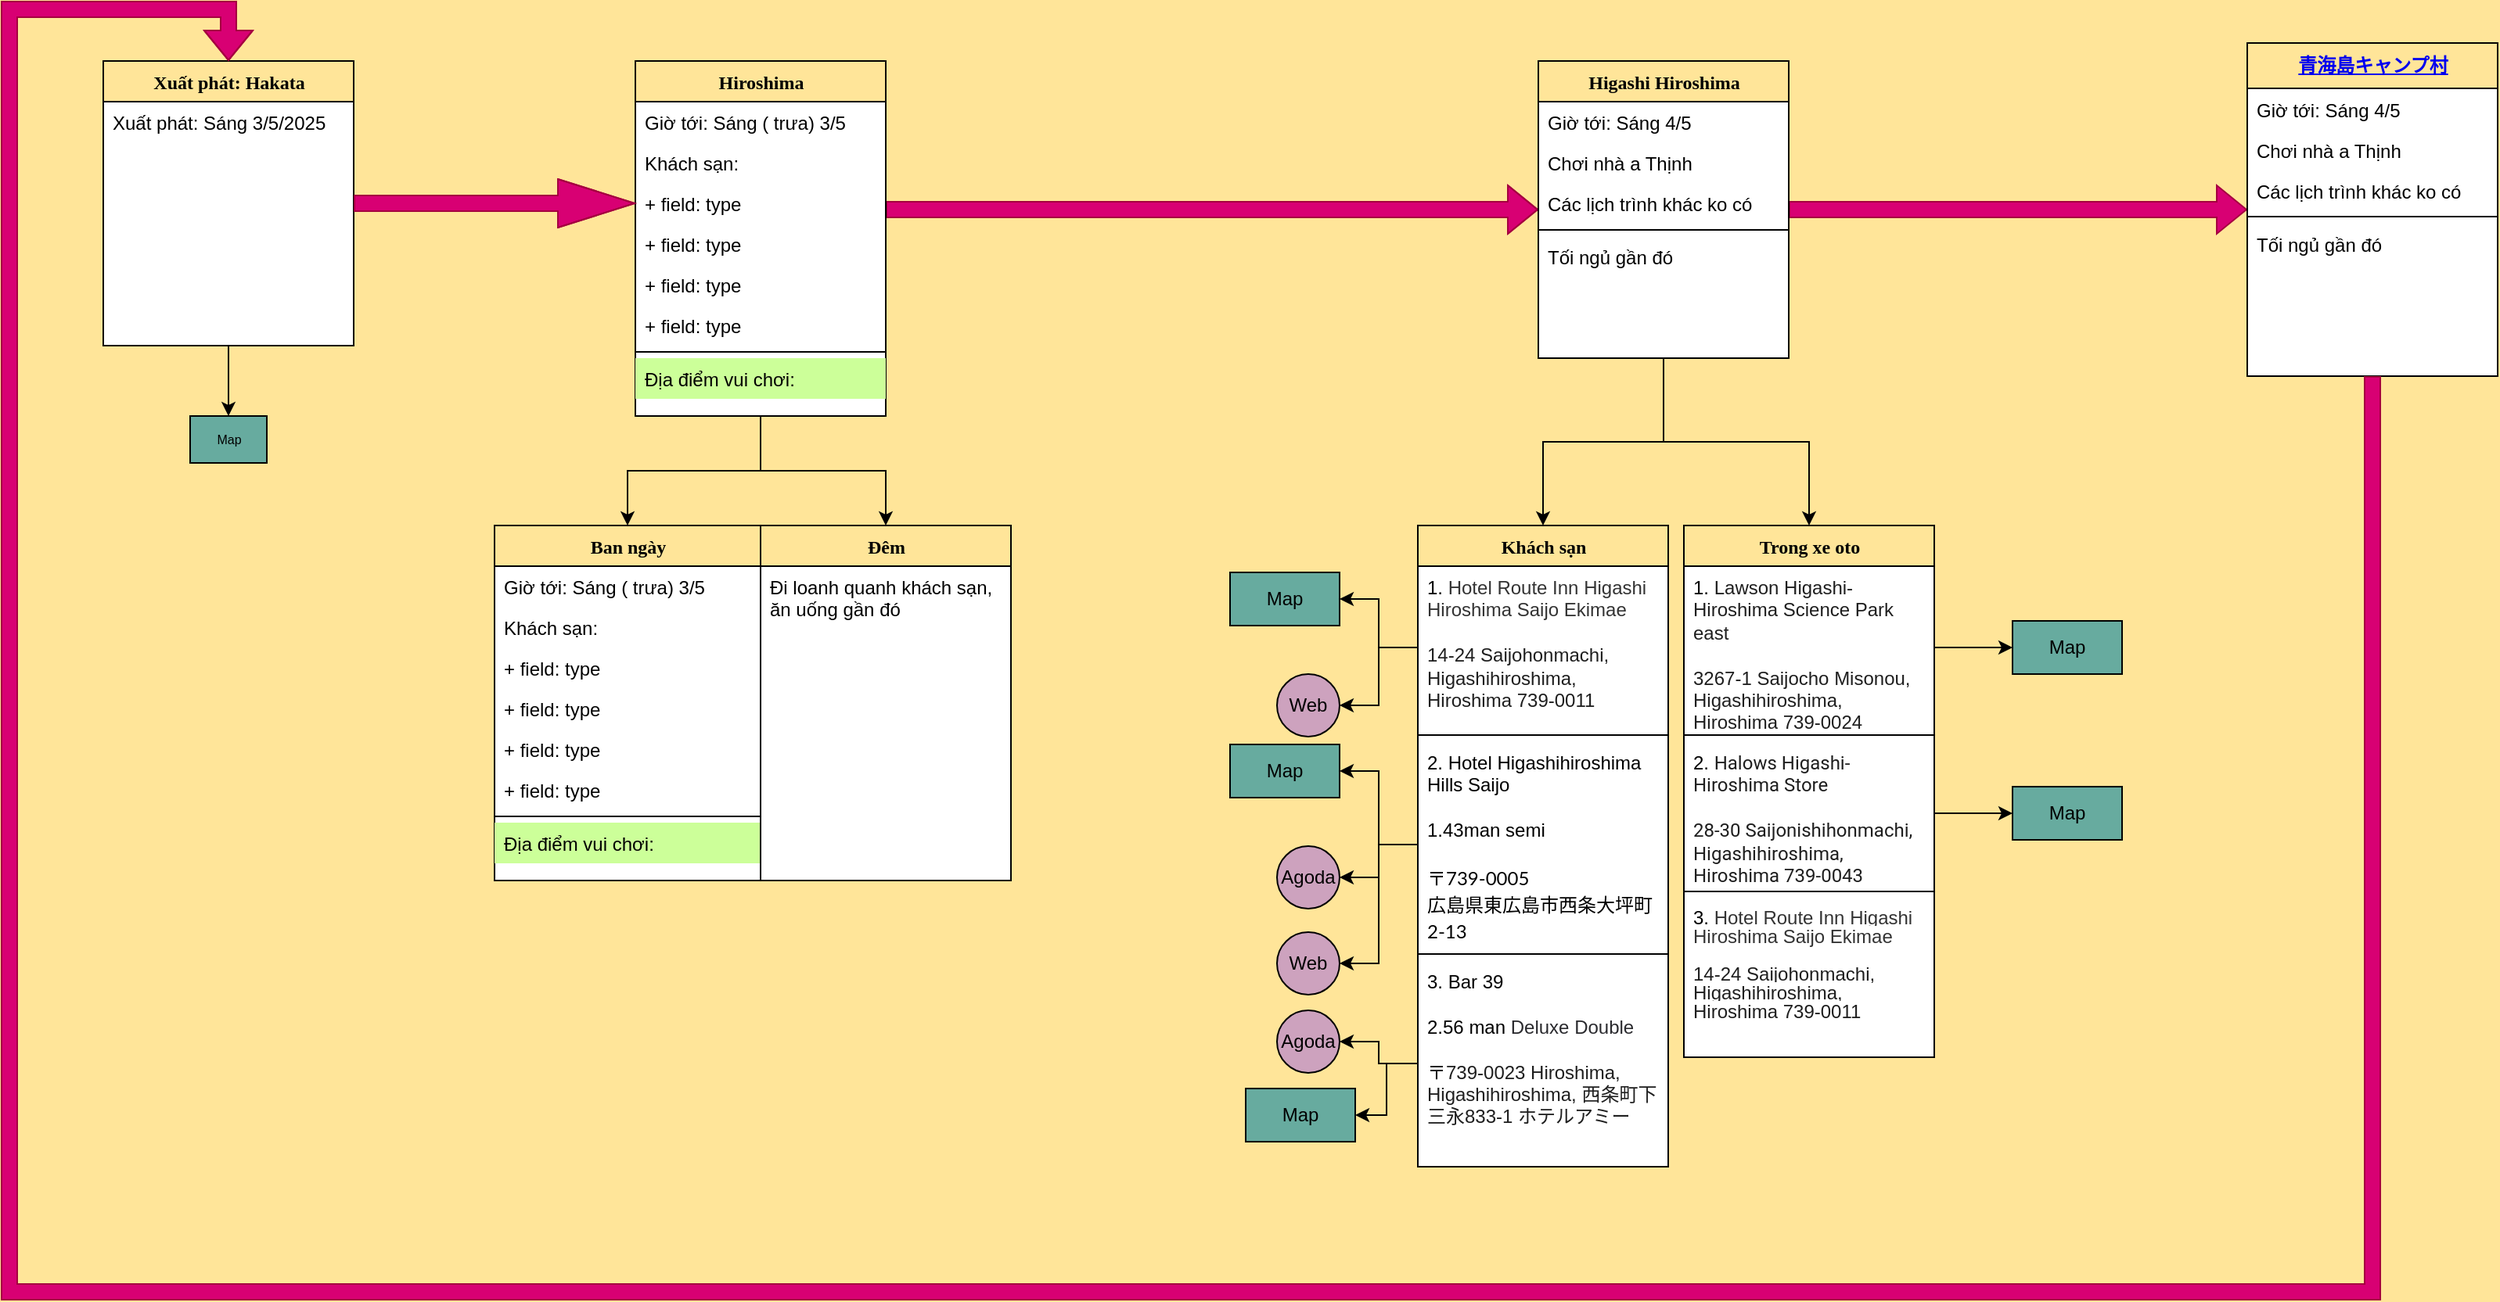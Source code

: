 <mxfile version="26.2.14">
  <diagram name="Page-1" id="9f46799a-70d6-7492-0946-bef42562c5a5">
    <mxGraphModel dx="1568" dy="2512" grid="1" gridSize="10" guides="1" tooltips="1" connect="1" arrows="1" fold="1" page="1" pageScale="1" pageWidth="1654" pageHeight="1169" background="#FFE599" math="0" shadow="0">
      <root>
        <mxCell id="0" />
        <mxCell id="1" parent="0" />
        <mxCell id="JoN7KsLRaaK6xxKw_jyw-68" value="" style="edgeStyle=orthogonalEdgeStyle;rounded=0;orthogonalLoop=1;jettySize=auto;html=1;entryX=0.5;entryY=1;entryDx=0;entryDy=0;" parent="1" source="78961159f06e98e8-17" target="JoN7KsLRaaK6xxKw_jyw-71" edge="1">
          <mxGeometry relative="1" as="geometry">
            <mxPoint x="-59.947" y="406" as="targetPoint" />
            <Array as="points">
              <mxPoint x="170" y="300" />
              <mxPoint x="170" y="300" />
            </Array>
          </mxGeometry>
        </mxCell>
        <mxCell id="78961159f06e98e8-17" value="Xuất phát: Hakata" style="swimlane;html=1;fontStyle=1;align=center;verticalAlign=top;childLayout=stackLayout;horizontal=1;startSize=26;horizontalStack=0;resizeParent=1;resizeLast=0;collapsible=1;marginBottom=0;swimlaneFillColor=#ffffff;rounded=0;shadow=0;comic=0;labelBackgroundColor=none;strokeWidth=1;fillColor=none;fontFamily=Verdana;fontSize=12" parent="1" vertex="1">
          <mxGeometry x="90" y="83" width="160" height="182" as="geometry" />
        </mxCell>
        <mxCell id="78961159f06e98e8-21" value="Xuất phát: Sáng 3/5/2025" style="text;html=1;strokeColor=none;fillColor=none;align=left;verticalAlign=top;spacingLeft=4;spacingRight=4;whiteSpace=wrap;overflow=hidden;rotatable=0;points=[[0,0.5],[1,0.5]];portConstraint=eastwest;" parent="78961159f06e98e8-17" vertex="1">
          <mxGeometry y="26" width="160" height="26" as="geometry" />
        </mxCell>
        <mxCell id="78961159f06e98e8-122" style="edgeStyle=elbowEdgeStyle;html=1;labelBackgroundColor=none;startFill=0;endArrow=open;endFill=0;fontFamily=Verdana;fontSize=12;elbow=vertical;shape=flexArrow;fillColor=#d80073;strokeColor=#A50040;" parent="1" source="78961159f06e98e8-30" target="78961159f06e98e8-43" edge="1">
          <mxGeometry relative="1" as="geometry" />
        </mxCell>
        <mxCell id="JoN7KsLRaaK6xxKw_jyw-14" value="" style="edgeStyle=orthogonalEdgeStyle;rounded=0;orthogonalLoop=1;jettySize=auto;html=1;" parent="1" source="78961159f06e98e8-30" target="JoN7KsLRaaK6xxKw_jyw-5" edge="1">
          <mxGeometry relative="1" as="geometry" />
        </mxCell>
        <mxCell id="JoN7KsLRaaK6xxKw_jyw-24" value="" style="edgeStyle=orthogonalEdgeStyle;rounded=0;orthogonalLoop=1;jettySize=auto;html=1;" parent="1" source="78961159f06e98e8-30" target="JoN7KsLRaaK6xxKw_jyw-15" edge="1">
          <mxGeometry relative="1" as="geometry" />
        </mxCell>
        <mxCell id="78961159f06e98e8-30" value="Hiroshima" style="swimlane;html=1;fontStyle=1;align=center;verticalAlign=top;childLayout=stackLayout;horizontal=1;startSize=26;horizontalStack=0;resizeParent=1;resizeLast=0;collapsible=1;marginBottom=0;swimlaneFillColor=#ffffff;rounded=0;shadow=0;comic=0;labelBackgroundColor=none;strokeWidth=1;fillColor=none;fontFamily=Verdana;fontSize=12" parent="1" vertex="1">
          <mxGeometry x="430" y="83" width="160" height="227" as="geometry" />
        </mxCell>
        <mxCell id="78961159f06e98e8-31" value="Giờ tới: Sáng ( trưa) 3/5&lt;div&gt;&lt;br&gt;&lt;/div&gt;" style="text;html=1;strokeColor=none;fillColor=none;align=left;verticalAlign=top;spacingLeft=4;spacingRight=4;whiteSpace=wrap;overflow=hidden;rotatable=0;points=[[0,0.5],[1,0.5]];portConstraint=eastwest;" parent="78961159f06e98e8-30" vertex="1">
          <mxGeometry y="26" width="160" height="26" as="geometry" />
        </mxCell>
        <mxCell id="78961159f06e98e8-32" value="Khách sạn:" style="text;html=1;strokeColor=none;fillColor=none;align=left;verticalAlign=top;spacingLeft=4;spacingRight=4;whiteSpace=wrap;overflow=hidden;rotatable=0;points=[[0,0.5],[1,0.5]];portConstraint=eastwest;" parent="78961159f06e98e8-30" vertex="1">
          <mxGeometry y="52" width="160" height="26" as="geometry" />
        </mxCell>
        <mxCell id="78961159f06e98e8-33" value="+ field: type" style="text;html=1;strokeColor=none;fillColor=none;align=left;verticalAlign=top;spacingLeft=4;spacingRight=4;whiteSpace=wrap;overflow=hidden;rotatable=0;points=[[0,0.5],[1,0.5]];portConstraint=eastwest;" parent="78961159f06e98e8-30" vertex="1">
          <mxGeometry y="78" width="160" height="26" as="geometry" />
        </mxCell>
        <mxCell id="78961159f06e98e8-34" value="+ field: type" style="text;html=1;strokeColor=none;fillColor=none;align=left;verticalAlign=top;spacingLeft=4;spacingRight=4;whiteSpace=wrap;overflow=hidden;rotatable=0;points=[[0,0.5],[1,0.5]];portConstraint=eastwest;" parent="78961159f06e98e8-30" vertex="1">
          <mxGeometry y="104" width="160" height="26" as="geometry" />
        </mxCell>
        <mxCell id="78961159f06e98e8-36" value="+ field: type" style="text;html=1;strokeColor=none;fillColor=none;align=left;verticalAlign=top;spacingLeft=4;spacingRight=4;whiteSpace=wrap;overflow=hidden;rotatable=0;points=[[0,0.5],[1,0.5]];portConstraint=eastwest;" parent="78961159f06e98e8-30" vertex="1">
          <mxGeometry y="130" width="160" height="26" as="geometry" />
        </mxCell>
        <mxCell id="78961159f06e98e8-37" value="+ field: type" style="text;html=1;strokeColor=none;fillColor=none;align=left;verticalAlign=top;spacingLeft=4;spacingRight=4;whiteSpace=wrap;overflow=hidden;rotatable=0;points=[[0,0.5],[1,0.5]];portConstraint=eastwest;" parent="78961159f06e98e8-30" vertex="1">
          <mxGeometry y="156" width="160" height="26" as="geometry" />
        </mxCell>
        <mxCell id="78961159f06e98e8-38" value="" style="line;html=1;strokeWidth=1;fillColor=none;align=left;verticalAlign=middle;spacingTop=-1;spacingLeft=3;spacingRight=3;rotatable=0;labelPosition=right;points=[];portConstraint=eastwest;" parent="78961159f06e98e8-30" vertex="1">
          <mxGeometry y="182" width="160" height="8" as="geometry" />
        </mxCell>
        <mxCell id="78961159f06e98e8-39" value="Địa điểm vui chơi:" style="text;html=1;strokeColor=none;fillColor=#CCFF99;align=left;verticalAlign=top;spacingLeft=4;spacingRight=4;whiteSpace=wrap;overflow=hidden;rotatable=0;points=[[0,0.5],[1,0.5]];portConstraint=eastwest;shadow=0;" parent="78961159f06e98e8-30" vertex="1">
          <mxGeometry y="190" width="160" height="26" as="geometry" />
        </mxCell>
        <mxCell id="JoN7KsLRaaK6xxKw_jyw-35" value="" style="edgeStyle=orthogonalEdgeStyle;rounded=0;orthogonalLoop=1;jettySize=auto;html=1;" parent="1" source="78961159f06e98e8-43" target="JoN7KsLRaaK6xxKw_jyw-28" edge="1">
          <mxGeometry relative="1" as="geometry" />
        </mxCell>
        <mxCell id="JoN7KsLRaaK6xxKw_jyw-37" value="" style="edgeStyle=orthogonalEdgeStyle;rounded=0;orthogonalLoop=1;jettySize=auto;html=1;entryX=0.5;entryY=0;entryDx=0;entryDy=0;" parent="1" source="78961159f06e98e8-43" target="JoN7KsLRaaK6xxKw_jyw-38" edge="1">
          <mxGeometry relative="1" as="geometry">
            <mxPoint x="1270" y="410" as="targetPoint" />
          </mxGeometry>
        </mxCell>
        <mxCell id="JoN7KsLRaaK6xxKw_jyw-66" value="" style="edgeStyle=orthogonalEdgeStyle;rounded=0;orthogonalLoop=1;jettySize=auto;html=1;shape=flexArrow;fillColor=#d80073;strokeColor=#A50040;" parent="1" source="78961159f06e98e8-43" target="JoN7KsLRaaK6xxKw_jyw-60" edge="1">
          <mxGeometry relative="1" as="geometry" />
        </mxCell>
        <mxCell id="78961159f06e98e8-43" value="Higashi Hiroshima" style="swimlane;html=1;fontStyle=1;align=center;verticalAlign=top;childLayout=stackLayout;horizontal=1;startSize=26;horizontalStack=0;resizeParent=1;resizeLast=0;collapsible=1;marginBottom=0;swimlaneFillColor=#ffffff;rounded=0;shadow=0;comic=0;labelBackgroundColor=none;strokeWidth=1;fillColor=none;fontFamily=Verdana;fontSize=12" parent="1" vertex="1">
          <mxGeometry x="1007" y="83" width="160" height="190" as="geometry">
            <mxRectangle x="1007" y="83" width="150" height="30" as="alternateBounds" />
          </mxGeometry>
        </mxCell>
        <mxCell id="78961159f06e98e8-44" value="Giờ tới: Sáng 4/5" style="text;html=1;strokeColor=none;fillColor=none;align=left;verticalAlign=top;spacingLeft=4;spacingRight=4;whiteSpace=wrap;overflow=hidden;rotatable=0;points=[[0,0.5],[1,0.5]];portConstraint=eastwest;" parent="78961159f06e98e8-43" vertex="1">
          <mxGeometry y="26" width="160" height="26" as="geometry" />
        </mxCell>
        <UserObject label="Chơi nhà a Thịnh" link="https://www.google.co.jp/maps/place/Saijocho+Misonou,+Higashihiroshima,+Hiroshima+739-0024/@34.402,132.742,122m/data=!3m1!1e3!4m6!3m5!1s0x35506f763e3abc51:0x7994c2b60218ba3d!8m2!3d34.405!4d132.75!16s%2Fg%2F1pxxwy7wf?authuser=0&amp;hl=en&amp;entry=ttu&amp;g_ep=EgoyMDI1MDQyMy4wIKXMDSoASAFQAw%3D%3D" id="78961159f06e98e8-45">
          <mxCell style="text;html=1;strokeColor=none;fillColor=none;align=left;verticalAlign=top;spacingLeft=4;spacingRight=4;whiteSpace=wrap;overflow=hidden;rotatable=0;points=[[0,0.5],[1,0.5]];portConstraint=eastwest;" parent="78961159f06e98e8-43" vertex="1">
            <mxGeometry y="52" width="160" height="26" as="geometry" />
          </mxCell>
        </UserObject>
        <mxCell id="78961159f06e98e8-49" value="Các lịch trình khác ko có" style="text;html=1;strokeColor=none;fillColor=none;align=left;verticalAlign=top;spacingLeft=4;spacingRight=4;whiteSpace=wrap;overflow=hidden;rotatable=0;points=[[0,0.5],[1,0.5]];portConstraint=eastwest;" parent="78961159f06e98e8-43" vertex="1">
          <mxGeometry y="78" width="160" height="26" as="geometry" />
        </mxCell>
        <mxCell id="78961159f06e98e8-51" value="" style="line;html=1;strokeWidth=1;fillColor=none;align=left;verticalAlign=middle;spacingTop=-1;spacingLeft=3;spacingRight=3;rotatable=0;labelPosition=right;points=[];portConstraint=eastwest;" parent="78961159f06e98e8-43" vertex="1">
          <mxGeometry y="104" width="160" height="8" as="geometry" />
        </mxCell>
        <mxCell id="JoN7KsLRaaK6xxKw_jyw-26" value="Tối ngủ gần đó" style="text;html=1;strokeColor=none;fillColor=none;align=left;verticalAlign=top;spacingLeft=4;spacingRight=4;whiteSpace=wrap;overflow=hidden;rotatable=0;points=[[0,0.5],[1,0.5]];portConstraint=eastwest;" parent="78961159f06e98e8-43" vertex="1">
          <mxGeometry y="112" width="160" height="26" as="geometry" />
        </mxCell>
        <mxCell id="78961159f06e98e8-121" style="edgeStyle=elbowEdgeStyle;html=1;labelBackgroundColor=none;startFill=0;startSize=8;endArrow=diamondThin;endFill=0;endSize=16;fontFamily=Verdana;fontSize=12;elbow=vertical;shape=flexArrow;fillColor=#d80073;strokeColor=#A50040;" parent="1" source="78961159f06e98e8-17" target="78961159f06e98e8-30" edge="1">
          <mxGeometry relative="1" as="geometry">
            <mxPoint x="250" y="259.882" as="sourcePoint" />
          </mxGeometry>
        </mxCell>
        <mxCell id="JoN7KsLRaaK6xxKw_jyw-5" value="Ban ngày" style="swimlane;html=1;fontStyle=1;align=center;verticalAlign=top;childLayout=stackLayout;horizontal=1;startSize=26;horizontalStack=0;resizeParent=1;resizeLast=0;collapsible=1;marginBottom=0;swimlaneFillColor=#ffffff;rounded=0;shadow=0;comic=0;labelBackgroundColor=none;strokeWidth=1;fillColor=none;fontFamily=Verdana;fontSize=12" parent="1" vertex="1">
          <mxGeometry x="340" y="380" width="170" height="227" as="geometry" />
        </mxCell>
        <mxCell id="JoN7KsLRaaK6xxKw_jyw-6" value="Giờ tới: Sáng ( trưa) 3/5&lt;div&gt;&lt;br&gt;&lt;/div&gt;" style="text;html=1;strokeColor=none;fillColor=none;align=left;verticalAlign=top;spacingLeft=4;spacingRight=4;whiteSpace=wrap;overflow=hidden;rotatable=0;points=[[0,0.5],[1,0.5]];portConstraint=eastwest;" parent="JoN7KsLRaaK6xxKw_jyw-5" vertex="1">
          <mxGeometry y="26" width="170" height="26" as="geometry" />
        </mxCell>
        <mxCell id="JoN7KsLRaaK6xxKw_jyw-7" value="Khách sạn:" style="text;html=1;strokeColor=none;fillColor=none;align=left;verticalAlign=top;spacingLeft=4;spacingRight=4;whiteSpace=wrap;overflow=hidden;rotatable=0;points=[[0,0.5],[1,0.5]];portConstraint=eastwest;" parent="JoN7KsLRaaK6xxKw_jyw-5" vertex="1">
          <mxGeometry y="52" width="170" height="26" as="geometry" />
        </mxCell>
        <mxCell id="JoN7KsLRaaK6xxKw_jyw-8" value="+ field: type" style="text;html=1;strokeColor=none;fillColor=none;align=left;verticalAlign=top;spacingLeft=4;spacingRight=4;whiteSpace=wrap;overflow=hidden;rotatable=0;points=[[0,0.5],[1,0.5]];portConstraint=eastwest;" parent="JoN7KsLRaaK6xxKw_jyw-5" vertex="1">
          <mxGeometry y="78" width="170" height="26" as="geometry" />
        </mxCell>
        <mxCell id="JoN7KsLRaaK6xxKw_jyw-9" value="+ field: type" style="text;html=1;strokeColor=none;fillColor=none;align=left;verticalAlign=top;spacingLeft=4;spacingRight=4;whiteSpace=wrap;overflow=hidden;rotatable=0;points=[[0,0.5],[1,0.5]];portConstraint=eastwest;" parent="JoN7KsLRaaK6xxKw_jyw-5" vertex="1">
          <mxGeometry y="104" width="170" height="26" as="geometry" />
        </mxCell>
        <mxCell id="JoN7KsLRaaK6xxKw_jyw-10" value="+ field: type" style="text;html=1;strokeColor=none;fillColor=none;align=left;verticalAlign=top;spacingLeft=4;spacingRight=4;whiteSpace=wrap;overflow=hidden;rotatable=0;points=[[0,0.5],[1,0.5]];portConstraint=eastwest;" parent="JoN7KsLRaaK6xxKw_jyw-5" vertex="1">
          <mxGeometry y="130" width="170" height="26" as="geometry" />
        </mxCell>
        <mxCell id="JoN7KsLRaaK6xxKw_jyw-11" value="+ field: type" style="text;html=1;strokeColor=none;fillColor=none;align=left;verticalAlign=top;spacingLeft=4;spacingRight=4;whiteSpace=wrap;overflow=hidden;rotatable=0;points=[[0,0.5],[1,0.5]];portConstraint=eastwest;" parent="JoN7KsLRaaK6xxKw_jyw-5" vertex="1">
          <mxGeometry y="156" width="170" height="26" as="geometry" />
        </mxCell>
        <mxCell id="JoN7KsLRaaK6xxKw_jyw-12" value="" style="line;html=1;strokeWidth=1;fillColor=none;align=left;verticalAlign=middle;spacingTop=-1;spacingLeft=3;spacingRight=3;rotatable=0;labelPosition=right;points=[];portConstraint=eastwest;" parent="JoN7KsLRaaK6xxKw_jyw-5" vertex="1">
          <mxGeometry y="182" width="170" height="8" as="geometry" />
        </mxCell>
        <mxCell id="JoN7KsLRaaK6xxKw_jyw-13" value="Địa điểm vui chơi:" style="text;html=1;strokeColor=none;fillColor=#CCFF99;align=left;verticalAlign=top;spacingLeft=4;spacingRight=4;whiteSpace=wrap;overflow=hidden;rotatable=0;points=[[0,0.5],[1,0.5]];portConstraint=eastwest;shadow=0;" parent="JoN7KsLRaaK6xxKw_jyw-5" vertex="1">
          <mxGeometry y="190" width="170" height="26" as="geometry" />
        </mxCell>
        <mxCell id="JoN7KsLRaaK6xxKw_jyw-15" value="Đêm" style="swimlane;html=1;fontStyle=1;align=center;verticalAlign=top;childLayout=stackLayout;horizontal=1;startSize=26;horizontalStack=0;resizeParent=1;resizeLast=0;collapsible=1;marginBottom=0;swimlaneFillColor=#ffffff;rounded=0;shadow=0;comic=0;labelBackgroundColor=none;strokeWidth=1;fillColor=none;fontFamily=Verdana;fontSize=12" parent="1" vertex="1">
          <mxGeometry x="510" y="380" width="160" height="227" as="geometry" />
        </mxCell>
        <mxCell id="JoN7KsLRaaK6xxKw_jyw-16" value="&lt;div&gt;Đi loanh quanh khách sạn, ăn uống gần đó&lt;/div&gt;" style="text;html=1;strokeColor=none;fillColor=none;align=left;verticalAlign=top;spacingLeft=4;spacingRight=4;whiteSpace=wrap;overflow=hidden;rotatable=0;points=[[0,0.5],[1,0.5]];portConstraint=eastwest;" parent="JoN7KsLRaaK6xxKw_jyw-15" vertex="1">
          <mxGeometry y="26" width="160" height="94" as="geometry" />
        </mxCell>
        <mxCell id="JoN7KsLRaaK6xxKw_jyw-28" value="Khách sạn" style="swimlane;html=1;fontStyle=1;align=center;verticalAlign=top;childLayout=stackLayout;horizontal=1;startSize=26;horizontalStack=0;resizeParent=1;resizeLast=0;collapsible=1;marginBottom=0;swimlaneFillColor=#ffffff;rounded=0;shadow=0;comic=0;labelBackgroundColor=none;strokeWidth=1;fillColor=none;fontFamily=Verdana;fontSize=12" parent="1" vertex="1">
          <mxGeometry x="930" y="380" width="160" height="410" as="geometry" />
        </mxCell>
        <mxCell id="JoN7KsLRaaK6xxKw_jyw-29" value="1.&amp;nbsp;&lt;span style=&quot;background-color: light-dark(rgb(255, 255, 255), rgb(18, 18, 18)); color: light-dark(rgb(51, 51, 51), rgb(193, 193, 193));&quot;&gt;Hotel Route Inn Higashi Hiroshima Saijo Ekimae&lt;/span&gt;&lt;div&gt;&lt;span style=&quot;background-color: rgb(255, 255, 255); color: rgb(31, 31, 31);&quot;&gt;&lt;font&gt;&lt;br&gt;&lt;/font&gt;&lt;/span&gt;&lt;/div&gt;&lt;div&gt;&lt;span style=&quot;background-color: rgb(255, 255, 255); color: rgb(31, 31, 31);&quot;&gt;&lt;font&gt;14-24 Saijohonmachi, Higashihiroshima, Hiroshima 739-0011&lt;/font&gt;&lt;/span&gt;&lt;/div&gt;" style="text;html=1;strokeColor=none;fillColor=none;align=left;verticalAlign=top;spacingLeft=4;spacingRight=4;whiteSpace=wrap;overflow=hidden;rotatable=0;points=[[0,0.5],[1,0.5]];portConstraint=eastwest;" parent="JoN7KsLRaaK6xxKw_jyw-28" vertex="1">
          <mxGeometry y="26" width="160" height="104" as="geometry" />
        </mxCell>
        <mxCell id="JoN7KsLRaaK6xxKw_jyw-33" value="" style="line;html=1;strokeWidth=1;fillColor=none;align=left;verticalAlign=middle;spacingTop=-1;spacingLeft=3;spacingRight=3;rotatable=0;labelPosition=right;points=[];portConstraint=eastwest;" parent="JoN7KsLRaaK6xxKw_jyw-28" vertex="1">
          <mxGeometry y="130" width="160" height="8" as="geometry" />
        </mxCell>
        <mxCell id="OmoUH2IWQq69Jm8DR1YI-1" value="&lt;font style=&quot;background-color: light-dark(#ffffff, var(--ge-dark-color, #121212));&quot; face=&quot;Helvetica&quot;&gt;2.&amp;nbsp;&lt;span&gt;Hotel Higashihiroshima Hills Saijo&lt;/span&gt;&lt;/font&gt;&lt;div&gt;&lt;span style=&quot;background-color: light-dark(#ffffff, var(--ge-dark-color, #121212));&quot;&gt;&lt;font&gt;&lt;br&gt;&lt;/font&gt;&lt;/span&gt;&lt;/div&gt;&lt;div&gt;&lt;span style=&quot;background-color: light-dark(#ffffff, var(--ge-dark-color, #121212));&quot;&gt;&lt;font&gt;1.43man semi&lt;br&gt;&lt;/font&gt;&lt;/span&gt;&lt;div&gt;&lt;span style=&quot;background-color: light-dark(#ffffff, var(--ge-dark-color, #121212)); color: rgb(31, 31, 31);&quot;&gt;&lt;font face=&quot;Helvetica&quot;&gt;&lt;br&gt;&lt;/font&gt;&lt;/span&gt;&lt;/div&gt;&lt;div&gt;&lt;h3 style=&quot;padding: 0px; margin: 0px; box-sizing: border-box; font-weight: normal; font-family: Lato, &amp;quot;Noto Sans JP&amp;quot;, &amp;quot;ヒラギノ角ゴ ProN&amp;quot;, &amp;quot;Hiragino Kaku Gothic ProN&amp;quot;, メイリオ, Meiryo, &amp;quot;ＭＳ Ｐゴシック&amp;quot;, &amp;quot;MS PGothic&amp;quot;, sans-serif;&quot;&gt;&lt;span style=&quot;background-color: light-dark(#ffffff, var(--ge-dark-color, #121212));&quot;&gt;&lt;font style=&quot;font-size: 12px;&quot;&gt;〒739-0005&lt;br style=&quot;padding: 0px; margin: 0px; box-sizing: border-box;&quot;&gt;広島県東広島市西条大坪町2-13&lt;/font&gt;&lt;/span&gt;&lt;/h3&gt;&lt;/div&gt;&lt;/div&gt;" style="text;html=1;strokeColor=none;fillColor=none;align=left;verticalAlign=top;spacingLeft=4;spacingRight=4;whiteSpace=wrap;overflow=hidden;rotatable=0;points=[[0,0.5],[1,0.5]];portConstraint=eastwest;" parent="JoN7KsLRaaK6xxKw_jyw-28" vertex="1">
          <mxGeometry y="138" width="160" height="132" as="geometry" />
        </mxCell>
        <mxCell id="OmoUH2IWQq69Jm8DR1YI-11" value="" style="line;html=1;strokeWidth=1;fillColor=none;align=left;verticalAlign=middle;spacingTop=-1;spacingLeft=3;spacingRight=3;rotatable=0;labelPosition=right;points=[];portConstraint=eastwest;" parent="JoN7KsLRaaK6xxKw_jyw-28" vertex="1">
          <mxGeometry y="270" width="160" height="8" as="geometry" />
        </mxCell>
        <mxCell id="OmoUH2IWQq69Jm8DR1YI-8" value="&lt;font face=&quot;Helvetica&quot;&gt;3.&amp;nbsp;&lt;span style=&quot;background-color: rgb(255, 255, 255);&quot;&gt;Bar 39&lt;/span&gt;&lt;/font&gt;&lt;div&gt;&lt;font face=&quot;Helvetica&quot;&gt;&lt;br&gt;&lt;/font&gt;&lt;/div&gt;&lt;div&gt;&lt;font face=&quot;Helvetica&quot;&gt;2.56 man&amp;nbsp;&lt;/font&gt;&lt;span style=&quot;background-color: rgb(255, 255, 255); color: rgb(42, 42, 46);&quot;&gt;Deluxe Double&lt;/span&gt;&lt;/div&gt;&lt;div&gt;&lt;font color=&quot;#2a2a2e&quot;&gt;&lt;br&gt;&lt;/font&gt;&lt;div&gt;&lt;font color=&quot;#1f1f1f&quot;&gt;〒739-0023 Hiroshima, Higashihiroshima, 西条町下三永833-1 ホテルアミー&lt;/font&gt;&lt;/div&gt;&lt;/div&gt;" style="text;html=1;strokeColor=none;fillColor=none;align=left;verticalAlign=top;spacingLeft=4;spacingRight=4;whiteSpace=wrap;overflow=hidden;rotatable=0;points=[[0,0.5],[1,0.5]];portConstraint=eastwest;" parent="JoN7KsLRaaK6xxKw_jyw-28" vertex="1">
          <mxGeometry y="278" width="160" height="132" as="geometry" />
        </mxCell>
        <mxCell id="JoN7KsLRaaK6xxKw_jyw-38" value="Trong xe oto" style="swimlane;html=1;fontStyle=1;align=center;verticalAlign=top;childLayout=stackLayout;horizontal=1;startSize=26;horizontalStack=0;resizeParent=1;resizeLast=0;collapsible=1;marginBottom=0;swimlaneFillColor=#ffffff;rounded=0;shadow=0;comic=0;labelBackgroundColor=none;strokeWidth=1;fillColor=none;fontFamily=Verdana;fontSize=12" parent="1" vertex="1">
          <mxGeometry x="1100" y="380" width="160" height="340" as="geometry" />
        </mxCell>
        <mxCell id="JoN7KsLRaaK6xxKw_jyw-39" value="&lt;font face=&quot;Helvetica&quot;&gt;1.&amp;nbsp;&lt;span style=&quot;background-color: light-dark(rgb(255, 255, 255), rgb(18, 18, 18)); color: light-dark(rgb(31, 31, 31), rgb(210, 210, 210));&quot;&gt;Lawson Higashi-Hiroshima Science Park east&lt;/span&gt;&lt;/font&gt;&lt;div&gt;&lt;font face=&quot;Helvetica&quot;&gt;&lt;span style=&quot;background-color: light-dark(rgb(255, 255, 255), rgb(18, 18, 18));&quot;&gt;&lt;font color=&quot;#1f1f1f&quot;&gt;&lt;br&gt;&lt;/font&gt;&lt;/span&gt;&lt;/font&gt;&lt;/div&gt;&lt;div&gt;&lt;font face=&quot;Helvetica&quot;&gt;&lt;span style=&quot;background-color: light-dark(rgb(255, 255, 255), rgb(18, 18, 18));&quot;&gt;&lt;font color=&quot;#1f1f1f&quot;&gt;3267-1 Saijocho Misonou, Higashihiroshima, Hiroshima 739-0024&lt;/font&gt;&lt;/span&gt;&lt;/font&gt;&lt;/div&gt;" style="text;html=1;strokeColor=none;fillColor=none;align=left;verticalAlign=top;spacingLeft=4;spacingRight=4;whiteSpace=wrap;overflow=hidden;rotatable=0;points=[[0,0.5],[1,0.5]];portConstraint=eastwest;" parent="JoN7KsLRaaK6xxKw_jyw-38" vertex="1">
          <mxGeometry y="26" width="160" height="104" as="geometry" />
        </mxCell>
        <mxCell id="JoN7KsLRaaK6xxKw_jyw-43" value="" style="line;html=1;strokeWidth=1;fillColor=none;align=left;verticalAlign=middle;spacingTop=-1;spacingLeft=3;spacingRight=3;rotatable=0;labelPosition=right;points=[];portConstraint=eastwest;" parent="JoN7KsLRaaK6xxKw_jyw-38" vertex="1">
          <mxGeometry y="130" width="160" height="8" as="geometry" />
        </mxCell>
        <mxCell id="JoN7KsLRaaK6xxKw_jyw-44" value="&lt;font&gt;2.&amp;nbsp;&lt;/font&gt;&lt;span style=&quot;background-color: rgb(255, 255, 255); color: rgb(31, 31, 31); font-family: &amp;quot;Google Sans&amp;quot;, Roboto, Arial, sans-serif;&quot;&gt;Halows Higashi-Hiroshima Store&lt;/span&gt;&lt;div&gt;&lt;span style=&quot;background-color: rgb(255, 255, 255); color: rgb(31, 31, 31);&quot;&gt;&lt;font face=&quot;Google Sans, Roboto, Arial, sans-serif&quot; color=&quot;#1f1f1f&quot;&gt;&lt;br&gt;&lt;/font&gt;&lt;/span&gt;&lt;/div&gt;&lt;div&gt;&lt;span style=&quot;background-color: rgb(255, 255, 255); color: rgb(31, 31, 31);&quot;&gt;&lt;font face=&quot;Google Sans, Roboto, Arial, sans-serif&quot; color=&quot;#1f1f1f&quot;&gt;28-30 Saijonishihonmachi, Higashihiroshima, Hiroshima 739-0043&lt;/font&gt;&lt;/span&gt;&lt;/div&gt;" style="text;html=1;strokeColor=none;fillColor=none;align=left;verticalAlign=top;spacingLeft=4;spacingRight=4;whiteSpace=wrap;overflow=hidden;rotatable=0;points=[[0,0.5],[1,0.5]];portConstraint=eastwest;" parent="JoN7KsLRaaK6xxKw_jyw-38" vertex="1">
          <mxGeometry y="138" width="160" height="92" as="geometry" />
        </mxCell>
        <mxCell id="JoN7KsLRaaK6xxKw_jyw-58" value="" style="line;html=1;strokeWidth=1;fillColor=none;align=left;verticalAlign=middle;spacingTop=-1;spacingLeft=3;spacingRight=3;rotatable=0;labelPosition=right;points=[];portConstraint=eastwest;" parent="JoN7KsLRaaK6xxKw_jyw-38" vertex="1">
          <mxGeometry y="230" width="160" height="8" as="geometry" />
        </mxCell>
        <mxCell id="JoN7KsLRaaK6xxKw_jyw-57" value="&lt;div style=&quot;line-height: 100%;&quot;&gt;&lt;font&gt;3.&amp;nbsp;&lt;/font&gt;&lt;span style=&quot;background-color: light-dark(rgb(255, 255, 255), rgb(18, 18, 18)); color: light-dark(rgb(51, 51, 51), rgb(193, 193, 193));&quot;&gt;Hotel Route Inn Higashi Hiroshima Saijo Ekimae&lt;/span&gt;&lt;div&gt;&lt;span style=&quot;background-color: rgb(255, 255, 255); color: rgb(31, 31, 31);&quot;&gt;&lt;font color=&quot;#1f1f1f&quot;&gt;&lt;br&gt;&lt;/font&gt;&lt;/span&gt;&lt;/div&gt;&lt;div&gt;&lt;span style=&quot;background-color: rgb(255, 255, 255); color: rgb(31, 31, 31);&quot;&gt;&lt;font color=&quot;#1f1f1f&quot;&gt;14-24 Saijohonmachi, Higashihiroshima, Hiroshima 739-0011&lt;/font&gt;&lt;/span&gt;&lt;/div&gt;&lt;/div&gt;" style="text;html=1;strokeColor=none;fillColor=none;align=left;verticalAlign=top;spacingLeft=4;spacingRight=4;whiteSpace=wrap;overflow=hidden;rotatable=0;points=[[0,0.5],[1,0.5]];portConstraint=eastwest;" parent="JoN7KsLRaaK6xxKw_jyw-38" vertex="1">
          <mxGeometry y="238" width="160" height="102" as="geometry" />
        </mxCell>
        <mxCell id="JoN7KsLRaaK6xxKw_jyw-60" value="&lt;a href=&quot;https://www.google.co.jp/maps/place/%E9%9D%92%E6%B5%B7%E5%B3%B6%E3%82%AD%E3%83%A3%E3%83%B3%E3%83%97%E6%9D%91/@34.427,131.222,165m/data=!3m1!1e3!4m10!3m9!1s0x354359131a9f1bb5:0x4dac85babc166edd!5m3!1s2025-05-04!4m1!1i2!8m2!3d34.427!4d131.222!16s%2Fg%2F1tknyl1v?authuser=0&amp;amp;hl=en&amp;amp;entry=ttu&amp;amp;g_ep=EgoyMDI1MDQyMy4wIKXMDSoASAFQAw%3D%3D&quot;&gt;青海島キャンプ村&lt;/a&gt;" style="swimlane;fontStyle=1;align=center;verticalAlign=top;childLayout=stackLayout;horizontal=1;startSize=29;horizontalStack=0;resizeParent=1;resizeLast=0;collapsible=1;marginBottom=0;swimlaneFillColor=#ffffff;rounded=0;shadow=0;comic=0;labelBackgroundColor=none;strokeWidth=1;fillColor=none;fontFamily=Verdana;fontSize=12;direction=east;html=1;" parent="1" vertex="1">
          <mxGeometry x="1460" y="71.5" width="160" height="213" as="geometry">
            <mxRectangle x="1460" y="71.5" width="140" height="50" as="alternateBounds" />
          </mxGeometry>
        </mxCell>
        <mxCell id="JoN7KsLRaaK6xxKw_jyw-61" value="Giờ tới: Sáng 4/5" style="text;html=1;strokeColor=none;fillColor=none;align=left;verticalAlign=top;spacingLeft=4;spacingRight=4;whiteSpace=wrap;overflow=hidden;rotatable=0;points=[[0,0.5],[1,0.5]];portConstraint=eastwest;" parent="JoN7KsLRaaK6xxKw_jyw-60" vertex="1">
          <mxGeometry y="29" width="160" height="26" as="geometry" />
        </mxCell>
        <mxCell id="JoN7KsLRaaK6xxKw_jyw-62" value="Chơi nhà a Thịnh" style="text;html=1;strokeColor=none;fillColor=none;align=left;verticalAlign=top;spacingLeft=4;spacingRight=4;whiteSpace=wrap;overflow=hidden;rotatable=0;points=[[0,0.5],[1,0.5]];portConstraint=eastwest;" parent="JoN7KsLRaaK6xxKw_jyw-60" vertex="1">
          <mxGeometry y="55" width="160" height="26" as="geometry" />
        </mxCell>
        <mxCell id="JoN7KsLRaaK6xxKw_jyw-63" value="Các lịch trình khác ko có" style="text;html=1;strokeColor=none;fillColor=none;align=left;verticalAlign=top;spacingLeft=4;spacingRight=4;whiteSpace=wrap;overflow=hidden;rotatable=0;points=[[0,0.5],[1,0.5]];portConstraint=eastwest;" parent="JoN7KsLRaaK6xxKw_jyw-60" vertex="1">
          <mxGeometry y="81" width="160" height="26" as="geometry" />
        </mxCell>
        <mxCell id="JoN7KsLRaaK6xxKw_jyw-64" value="" style="line;html=1;strokeWidth=1;fillColor=none;align=left;verticalAlign=middle;spacingTop=-1;spacingLeft=3;spacingRight=3;rotatable=0;labelPosition=right;points=[];portConstraint=eastwest;" parent="JoN7KsLRaaK6xxKw_jyw-60" vertex="1">
          <mxGeometry y="107" width="160" height="8" as="geometry" />
        </mxCell>
        <mxCell id="JoN7KsLRaaK6xxKw_jyw-65" value="Tối ngủ gần đó" style="text;html=1;strokeColor=none;fillColor=none;align=left;verticalAlign=top;spacingLeft=4;spacingRight=4;whiteSpace=wrap;overflow=hidden;rotatable=0;points=[[0,0.5],[1,0.5]];portConstraint=eastwest;" parent="JoN7KsLRaaK6xxKw_jyw-60" vertex="1">
          <mxGeometry y="115" width="160" height="26" as="geometry" />
        </mxCell>
        <UserObject label="Map" link="https://www.google.co.jp/maps/dir/%E3%80%92812-0008+Fukuoka,+Hakata+Ward,+T%C5%8Dk%C5%8D,+2-ch%C5%8Dme%E2%88%9222%E2%88%9239+%E5%BE%A1%E9%A6%AC%E6%89%80%E3%83%93%E3%83%AB/HIROSHIMA+STATION+%E5%BA%83%E5%B3%B6/Hotel+Route+Inn+East+Hiroshima+Saijo+Station+%E3%83%9B%E3%83%86%E3%83%AB%E3%83%AB%E3%83%BC%E3%83%88%E3%82%A4%E3%83%B3+%E6%9D%B1%E5%BA%83%E5%B3%B6%E8%A5%BF%E6%9D%A1%E9%A7%85%E5%89%8D/Oumijima+Diving+Center+%E9%9D%92%E6%B5%B7%E5%B3%B6+%E3%83%80%E3%82%A4%E3%83%93%E3%83%B3%E3%82%B0+%E3%82%BB%E3%83%B3%E3%82%BF%E3%83%BC/%E5%BE%A1%E9%A6%AC%E6%89%80%E3%83%93%E3%83%AB/@34.077,131.157,145220m/data=!3m1!1e3!4m32!4m31!1m5!1m1!1s0x354191d2a6c049c5:0x7c4fa539d3bd2cab!2m2!1d130.43!2d33.595!1m5!1m1!1s0x355a9f53bc20533b:0x28413f32450be7eb!2m2!1d132.475!2d34.398!1m5!1m1!1s0x3550657903e41fe7:0x4afb68fbb75b8549!2m2!1d132.744!2d34.43!1m5!1m1!1s0x354359516ecc8c03:0xa2a4b7e6647dea8e!2m2!1d131.224!2d34.427!1m5!1m1!1s0x354191d2a6c049c5:0x7c4fa539d3bd2cab!2m2!1d130.43!2d33.595!3e0?authuser=0&amp;hl=en&amp;entry=ttu&amp;g_ep=EgoyMDI1MDQyMy4wIKXMDSoASAFQAw%3D%3D" id="JoN7KsLRaaK6xxKw_jyw-71">
          <mxCell style="text;html=1;align=center;verticalAlign=middle;whiteSpace=wrap;rounded=0;fillColor=#67AB9F;strokeColor=default;glass=0;shadow=0;textShadow=0;direction=west;fontSize=8;" parent="1" vertex="1">
            <mxGeometry x="145.5" y="310" width="49" height="30" as="geometry" />
          </mxCell>
        </UserObject>
        <UserObject label="Map" link="https://www.google.co.jp/maps/place/Lawson+Higashi-Hiroshima+Science+Park+east/@34.401,132.743,339m/data=!3m1!1e3!4m10!3m9!1s0x35506f1c0d09229d:0xc10e0d8745e64bb7!5m3!1s2025-05-04!4m1!1i2!8m2!3d34.401!4d132.743!16s%2Fg%2F11gn28lrq2?authuser=0&amp;hl=en&amp;entry=ttu&amp;g_ep=EgoyMDI1MDQyMy4wIKXMDSoASAFQAw%3D%3D" id="JoN7KsLRaaK6xxKw_jyw-78">
          <mxCell style="rounded=0;whiteSpace=wrap;html=1;fillColor=#67AB9F;" parent="1" vertex="1">
            <mxGeometry x="1310" y="441" width="70" height="34" as="geometry" />
          </mxCell>
        </UserObject>
        <mxCell id="JoN7KsLRaaK6xxKw_jyw-80" style="edgeStyle=orthogonalEdgeStyle;rounded=0;orthogonalLoop=1;jettySize=auto;html=1;exitX=1;exitY=0.5;exitDx=0;exitDy=0;entryX=0;entryY=0.5;entryDx=0;entryDy=0;" parent="1" source="JoN7KsLRaaK6xxKw_jyw-39" target="JoN7KsLRaaK6xxKw_jyw-78" edge="1">
          <mxGeometry relative="1" as="geometry" />
        </mxCell>
        <UserObject label="Map" link="https://www.google.co.jp/maps/place/Halows+Higashi-Hiroshima+Store/@34.426,132.739,339m/data=!3m1!1e3!4m10!3m9!1s0x3550657db27ad2bb:0x9a1aecfbfb4fa3d9!5m3!1s2025-05-04!4m1!1i2!8m2!3d34.427!4d132.74!16s%2Fg%2F11f1l35j75?authuser=0&amp;hl=en&amp;entry=ttu&amp;g_ep=EgoyMDI1MDQyMy4wIKXMDSoASAFQAw%3D%3D" id="JoN7KsLRaaK6xxKw_jyw-83">
          <mxCell style="rounded=0;whiteSpace=wrap;html=1;fillColor=#67AB9F;" parent="1" vertex="1">
            <mxGeometry x="1310" y="547" width="70" height="34" as="geometry" />
          </mxCell>
        </UserObject>
        <mxCell id="JoN7KsLRaaK6xxKw_jyw-84" style="edgeStyle=orthogonalEdgeStyle;rounded=0;orthogonalLoop=1;jettySize=auto;html=1;exitX=1;exitY=0.5;exitDx=0;exitDy=0;entryX=0;entryY=0.5;entryDx=0;entryDy=0;" parent="1" source="JoN7KsLRaaK6xxKw_jyw-44" target="JoN7KsLRaaK6xxKw_jyw-83" edge="1">
          <mxGeometry relative="1" as="geometry" />
        </mxCell>
        <UserObject label="Map" link="https://www.google.co.jp/maps/place/Hotel+Route+Inn+East+Hiroshima+Saijo+Station/@34.429,132.743,266m/data=!3m1!1e3!4m10!3m9!1s0x3550657903e41fe7:0x4afb68fbb75b8549!5m3!1s2025-05-04!4m1!1i2!8m2!3d34.43!4d132.744!16s%2Fg%2F11dxdn3zh0?authuser=0&amp;hl=en&amp;entry=ttu&amp;g_ep=EgoyMDI1MDQyMy4wIKXMDSoASAFQAw%3D%3D" id="JoN7KsLRaaK6xxKw_jyw-85">
          <mxCell style="rounded=0;whiteSpace=wrap;html=1;fillColor=#67AB9F;" parent="1" vertex="1">
            <mxGeometry x="810" y="410" width="70" height="34" as="geometry" />
          </mxCell>
        </UserObject>
        <mxCell id="JoN7KsLRaaK6xxKw_jyw-86" style="edgeStyle=orthogonalEdgeStyle;rounded=0;orthogonalLoop=1;jettySize=auto;html=1;exitX=0;exitY=0.5;exitDx=0;exitDy=0;entryX=1;entryY=0.5;entryDx=0;entryDy=0;" parent="1" source="JoN7KsLRaaK6xxKw_jyw-29" target="JoN7KsLRaaK6xxKw_jyw-85" edge="1">
          <mxGeometry relative="1" as="geometry" />
        </mxCell>
        <UserObject label="Web" link="https://halalbooking.com/en/p/283077?checkin=2025-05-04&amp;checkout=2025-05-05&amp;groups[]=2%2C1&amp;remember_search_params=true" id="JoN7KsLRaaK6xxKw_jyw-87">
          <mxCell style="ellipse;whiteSpace=wrap;html=1;aspect=fixed;fillColor=#CDA2BE;" parent="1" vertex="1">
            <mxGeometry x="840" y="475" width="40" height="40" as="geometry" />
          </mxCell>
        </UserObject>
        <mxCell id="JoN7KsLRaaK6xxKw_jyw-88" style="edgeStyle=orthogonalEdgeStyle;rounded=0;orthogonalLoop=1;jettySize=auto;html=1;exitX=0;exitY=0.5;exitDx=0;exitDy=0;entryX=1;entryY=0.5;entryDx=0;entryDy=0;" parent="1" source="JoN7KsLRaaK6xxKw_jyw-29" target="JoN7KsLRaaK6xxKw_jyw-87" edge="1">
          <mxGeometry relative="1" as="geometry" />
        </mxCell>
        <UserObject label="Map" link="https://www.google.co.jp/maps/place/Hotel+Higashi-Hiroshima+Hills+Saijo+shop+(formerly+hotels+Eagle)/@34.424,132.736,3653m/data=!3m1!1e3!4m20!1m8!2m7!1sHotels!5m4!5m3!1s2025-05-04!4m1!1i2!6e3!3m10!1s0x355065817c6459cd:0x2ced8d753bdc04db!5m3!1s2025-05-04!4m1!1i2!8m2!3d34.424!4d132.75!15sCgZIb3RlbHOSAR1qYXBhbmVzZV9zdHlsZV9idXNpbmVzc19ob3RlbKoBOhABKgoiBmhvdGVscygAMh4QASIainsixGVQ51rDIRxGAWYdQunD1rZjbCyu2qAyChACIgZob3RlbHPgAQA!16s%2Fg%2F1vlj_cgg?entry=ttu&amp;g_ep=EgoyMDI1MDQyMy4wIKXMDSoASAFQAw%3D%3D" id="OmoUH2IWQq69Jm8DR1YI-2">
          <mxCell style="rounded=0;whiteSpace=wrap;html=1;fillColor=#67AB9F;" parent="1" vertex="1">
            <mxGeometry x="810" y="520" width="70" height="34" as="geometry" />
          </mxCell>
        </UserObject>
        <UserObject label="Agoda" link="https://www.agoda.com/vi-vn/hotel-higashihiroshima-hills-saijo/hotel/higashihiroshima-jp.html?countryId=3&amp;finalPriceView=2&amp;isShowMobileAppPrice=false&amp;cid=1917614&amp;numberOfBedrooms=&amp;familyMode=false&amp;adults=2&amp;children=0&amp;rooms=1&amp;maxRooms=0&amp;checkIn=2025-05-4&amp;isCalendarCallout=false&amp;childAges=&amp;numberOfGuest=0&amp;missingChildAges=false&amp;travellerType=1&amp;showReviewSubmissionEntry=false&amp;currencyCode=JPY&amp;isFreeOccSearch=false&amp;tspTypes=3%2C8&amp;los=1&amp;searchrequestid=975b7974-3e19-4d31-9104-3946385a2311&amp;ds=V9WFqc2sA6UHraZE" id="OmoUH2IWQq69Jm8DR1YI-3">
          <mxCell style="ellipse;whiteSpace=wrap;html=1;aspect=fixed;fillColor=#CDA2BE;" parent="1" vertex="1">
            <mxGeometry x="840" y="585" width="40" height="40" as="geometry" />
          </mxCell>
        </UserObject>
        <mxCell id="OmoUH2IWQq69Jm8DR1YI-4" style="edgeStyle=orthogonalEdgeStyle;rounded=0;orthogonalLoop=1;jettySize=auto;html=1;exitX=0;exitY=0.5;exitDx=0;exitDy=0;entryX=1;entryY=0.5;entryDx=0;entryDy=0;" parent="1" source="OmoUH2IWQq69Jm8DR1YI-1" target="OmoUH2IWQq69Jm8DR1YI-2" edge="1">
          <mxGeometry relative="1" as="geometry" />
        </mxCell>
        <mxCell id="OmoUH2IWQq69Jm8DR1YI-5" style="edgeStyle=orthogonalEdgeStyle;rounded=0;orthogonalLoop=1;jettySize=auto;html=1;exitX=0;exitY=0.5;exitDx=0;exitDy=0;entryX=1;entryY=0.5;entryDx=0;entryDy=0;" parent="1" source="OmoUH2IWQq69Jm8DR1YI-1" target="OmoUH2IWQq69Jm8DR1YI-3" edge="1">
          <mxGeometry relative="1" as="geometry" />
        </mxCell>
        <UserObject label="Web" link="https://breezbay-group.com/higashihiroshima-hills/" id="OmoUH2IWQq69Jm8DR1YI-6">
          <mxCell style="ellipse;whiteSpace=wrap;html=1;aspect=fixed;fillColor=#CDA2BE;" parent="1" vertex="1">
            <mxGeometry x="840" y="640" width="40" height="40" as="geometry" />
          </mxCell>
        </UserObject>
        <mxCell id="OmoUH2IWQq69Jm8DR1YI-7" style="edgeStyle=orthogonalEdgeStyle;rounded=0;orthogonalLoop=1;jettySize=auto;html=1;exitX=0;exitY=0.5;exitDx=0;exitDy=0;entryX=1;entryY=0.5;entryDx=0;entryDy=0;" parent="1" source="OmoUH2IWQq69Jm8DR1YI-1" target="OmoUH2IWQq69Jm8DR1YI-6" edge="1">
          <mxGeometry relative="1" as="geometry" />
        </mxCell>
        <UserObject label="Agoda" link="https://www.agoda.com/vi-vn/bar-39/hotel/all/higashihiroshima-jp.html?countryId=3&amp;finalPriceView=2&amp;isShowMobileAppPrice=false&amp;cid=1846344&amp;numberOfBedrooms=&amp;familyMode=false&amp;adults=2&amp;children=0&amp;rooms=1&amp;maxRooms=0&amp;checkIn=2025-05-4&amp;isCalendarCallout=false&amp;childAges=&amp;numberOfGuest=0&amp;missingChildAges=false&amp;travellerType=1&amp;showReviewSubmissionEntry=false&amp;currencyCode=JPY&amp;isFreeOccSearch=false&amp;tag=f461c819-e801-45f3-b001-0ad85ff07dc9&amp;tspTypes=1&amp;los=1&amp;searchrequestid=242e042a-6a69-43ee-a946-0a8e1cd31f01&amp;ds=EYyl10mI%2FShp3YTa" id="OmoUH2IWQq69Jm8DR1YI-9">
          <mxCell style="ellipse;whiteSpace=wrap;html=1;aspect=fixed;fillColor=#CDA2BE;" parent="1" vertex="1">
            <mxGeometry x="840" y="690" width="40" height="40" as="geometry" />
          </mxCell>
        </UserObject>
        <mxCell id="OmoUH2IWQq69Jm8DR1YI-10" style="edgeStyle=orthogonalEdgeStyle;rounded=0;orthogonalLoop=1;jettySize=auto;html=1;exitX=0;exitY=0.5;exitDx=0;exitDy=0;entryX=1;entryY=0.5;entryDx=0;entryDy=0;" parent="1" source="OmoUH2IWQq69Jm8DR1YI-8" target="OmoUH2IWQq69Jm8DR1YI-9" edge="1">
          <mxGeometry relative="1" as="geometry" />
        </mxCell>
        <UserObject label="Map" link="https://www.google.co.jp/maps/place/Bar39/@34.393,132.752,3654m/data=!3m1!1e3!4m20!1m8!2m7!1sHotels!5m4!5m3!1s2025-05-04!4m1!1i2!6e3!3m10!1s0x35506f3f5d825fe7:0x589a5655f7186d32!5m3!1s2025-05-04!4m1!1i2!8m2!3d34.393!4d132.77!15sCgZIb3RlbHOSAQVob3RlbKoBOhABKgoiBmhvdGVscygAMh4QASIainsixGVQ51rDIRxGAWYdQunD1rZjbCyu2qAyChACIgZob3RlbHPgAQA!16s%2Fg%2F11ffgnv9_6?entry=ttu&amp;g_ep=EgoyMDI1MDQyMy4wIKXMDSoASAFQAw%3D%3D" id="OmoUH2IWQq69Jm8DR1YI-12">
          <mxCell style="rounded=0;whiteSpace=wrap;html=1;fillColor=#67AB9F;" parent="1" vertex="1">
            <mxGeometry x="820" y="740" width="70" height="34" as="geometry" />
          </mxCell>
        </UserObject>
        <mxCell id="OmoUH2IWQq69Jm8DR1YI-13" style="edgeStyle=orthogonalEdgeStyle;rounded=0;orthogonalLoop=1;jettySize=auto;html=1;exitX=0;exitY=0.5;exitDx=0;exitDy=0;" parent="1" source="OmoUH2IWQq69Jm8DR1YI-8" target="OmoUH2IWQq69Jm8DR1YI-12" edge="1">
          <mxGeometry relative="1" as="geometry" />
        </mxCell>
        <mxCell id="PRJlGh3R_WRJZeFX7G7E-2" value="" style="edgeStyle=segmentEdgeStyle;endArrow=classic;html=1;curved=0;rounded=0;sourcePerimeterSpacing=0;targetPerimeterSpacing=0;fontSize=12;exitX=0.5;exitY=1;exitDx=0;exitDy=0;entryX=0.5;entryY=0;entryDx=0;entryDy=0;strokeWidth=1;shape=flexArrow;fillColor=#d80073;strokeColor=#A50040;" edge="1" parent="1" source="JoN7KsLRaaK6xxKw_jyw-60" target="78961159f06e98e8-17">
          <mxGeometry width="140" relative="1" as="geometry">
            <mxPoint x="1390" y="161" as="sourcePoint" />
            <mxPoint x="160" y="60" as="targetPoint" />
            <Array as="points">
              <mxPoint x="1540" y="870" />
              <mxPoint x="30" y="870" />
              <mxPoint x="30" y="50" />
              <mxPoint x="170" y="50" />
            </Array>
          </mxGeometry>
        </mxCell>
      </root>
    </mxGraphModel>
  </diagram>
</mxfile>
